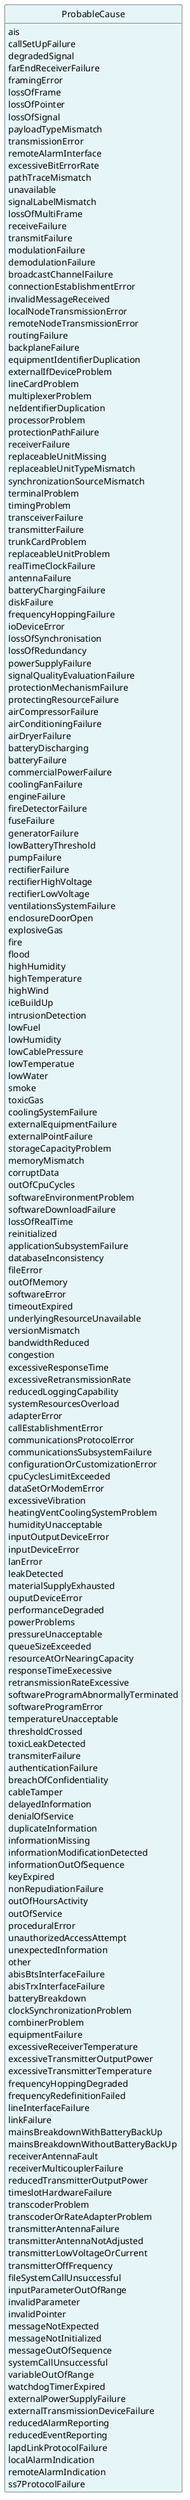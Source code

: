 @startuml
hide circle
hide methods
hide stereotype
show <<Enumeration>> stereotype
skinparam class {
   BackgroundColor<<Enumeration>> #E6F5F7
   BackgroundColor<<Ref>> #FFFFE0
   BackgroundColor<<Pivot>> #FFFFFFF
   BackgroundColor<<SimpleType>> #E2F0DA
   BackgroundColor #FCF2E3
}

class ProbableCause <<Enumeration>> {
    ais
    callSetUpFailure
    degradedSignal
    farEndReceiverFailure
    framingError
    lossOfFrame
    lossOfPointer
    lossOfSignal
    payloadTypeMismatch
    transmissionError
    remoteAlarmInterface
    excessiveBitErrorRate
    pathTraceMismatch
    unavailable
    signalLabelMismatch
    lossOfMultiFrame
    receiveFailure
    transmitFailure
    modulationFailure
    demodulationFailure
    broadcastChannelFailure
    connectionEstablishmentError
    invalidMessageReceived
    localNodeTransmissionError
    remoteNodeTransmissionError
    routingFailure
    backplaneFailure
    equipmentIdentifierDuplication
    externalIfDeviceProblem
    lineCardProblem
    multiplexerProblem
    neIdentifierDuplication
    processorProblem
    protectionPathFailure
    receiverFailure
    replaceableUnitMissing
    replaceableUnitTypeMismatch
    synchronizationSourceMismatch
    terminalProblem
    timingProblem
    transceiverFailure
    transmitterFailure
    trunkCardProblem
    replaceableUnitProblem
    realTimeClockFailure
    antennaFailure
    batteryChargingFailure
    diskFailure
    frequencyHoppingFailure
    ioDeviceError
    lossOfSynchronisation
    lossOfRedundancy
    powerSupplyFailure
    signalQualityEvaluationFailure
    protectionMechanismFailure
    protectingResourceFailure
    airCompressorFailure
    airConditioningFailure
    airDryerFailure
    batteryDischarging
    batteryFailure
    commercialPowerFailure
    coolingFanFailure
    engineFailure
    fireDetectorFailure
    fuseFailure
    generatorFailure
    lowBatteryThreshold
    pumpFailure
    rectifierFailure
    rectifierHighVoltage
    rectifierLowVoltage
    ventilationsSystemFailure
    enclosureDoorOpen
    explosiveGas
    fire
    flood
    highHumidity
    highTemperature
    highWind
    iceBuildUp
    intrusionDetection
    lowFuel
    lowHumidity
    lowCablePressure
    lowTemperatue
    lowWater
    smoke
    toxicGas
    coolingSystemFailure
    externalEquipmentFailure
    externalPointFailure
    storageCapacityProblem
    memoryMismatch
    corruptData
    outOfCpuCycles
    softwareEnvironmentProblem
    softwareDownloadFailure
    lossOfRealTime
    reinitialized
    applicationSubsystemFailure
    databaseInconsistency
    fileError
    outOfMemory
    softwareError
    timeoutExpired
    underlyingResourceUnavailable
    versionMismatch
    bandwidthReduced
    congestion
    excessiveResponseTime
    excessiveRetransmissionRate
    reducedLoggingCapability
    systemResourcesOverload
    adapterError
    callEstablishmentError
    communicationsProtocolError
    communicationsSubsystemFailure
    configurationOrCustomizationError
    cpuCyclesLimitExceeded
    dataSetOrModemError
    excessiveVibration
    heatingVentCoolingSystemProblem
    humidityUnacceptable
    inputOutputDeviceError
    inputDeviceError
    lanError
    leakDetected
    materialSupplyExhausted
    ouputDeviceError
    performanceDegraded
    powerProblems
    pressureUnacceptable
    queueSizeExceeded
    resourceAtOrNearingCapacity
    responseTimeExecessive
    retransmissionRateExcessive
    softwareProgramAbnormallyTerminated
    softwareProgramError
    temperatureUnacceptable
    thresholdCrossed
    toxicLeakDetected
    transmiterFailure
    authenticationFailure
    breachOfConfidentiality
    cableTamper
    delayedInformation
    denialOfService
    duplicateInformation
    informationMissing
    informationModificationDetected
    informationOutOfSequence
    keyExpired
    nonRepudiationFailure
    outOfHoursActivity
    outOfService
    proceduralError
    unauthorizedAccessAttempt
    unexpectedInformation
    other
    abisBtsInterfaceFailure
    abisTrxInterfaceFailure
    batteryBreakdown
    clockSynchronizationProblem
    combinerProblem
    equipmentFailure
    excessiveReceiverTemperature
    excessiveTransmitterOutputPower
    excessiveTransmitterTemperature
    frequencyHoppingDegraded
    frequencyRedefinitionFailed
    lineInterfaceFailure
    linkFailure
    mainsBreakdownWithBatteryBackUp
    mainsBreakdownWithoutBatteryBackUp
    receiverAntennaFault
    receiverMulticouplerFailure
    reducedTransmitterOutputPower
    timeslotHardwareFailure
    transcoderProblem
    transcoderOrRateAdapterProblem
    transmitterAntennaFailure
    transmitterAntennaNotAdjusted
    transmitterLowVoltageOrCurrent
    transmitterOffFrequency
    fileSystemCallUnsuccessful
    inputParameterOutOfRange
    invalidParameter
    invalidPointer
    messageNotExpected
    messageNotInitialized
    messageOutOfSequence
    systemCallUnsuccessful
    variableOutOfRange
    watchdogTimerExpired
    externalPowerSupplyFailure
    externalTransmissionDeviceFailure
    reducedAlarmReporting
    reducedEventReporting
    lapdLinkProtocolFailure
    localAlarmIndication
    remoteAlarmIndication
    ss7ProtocolFailure
}


@enduml